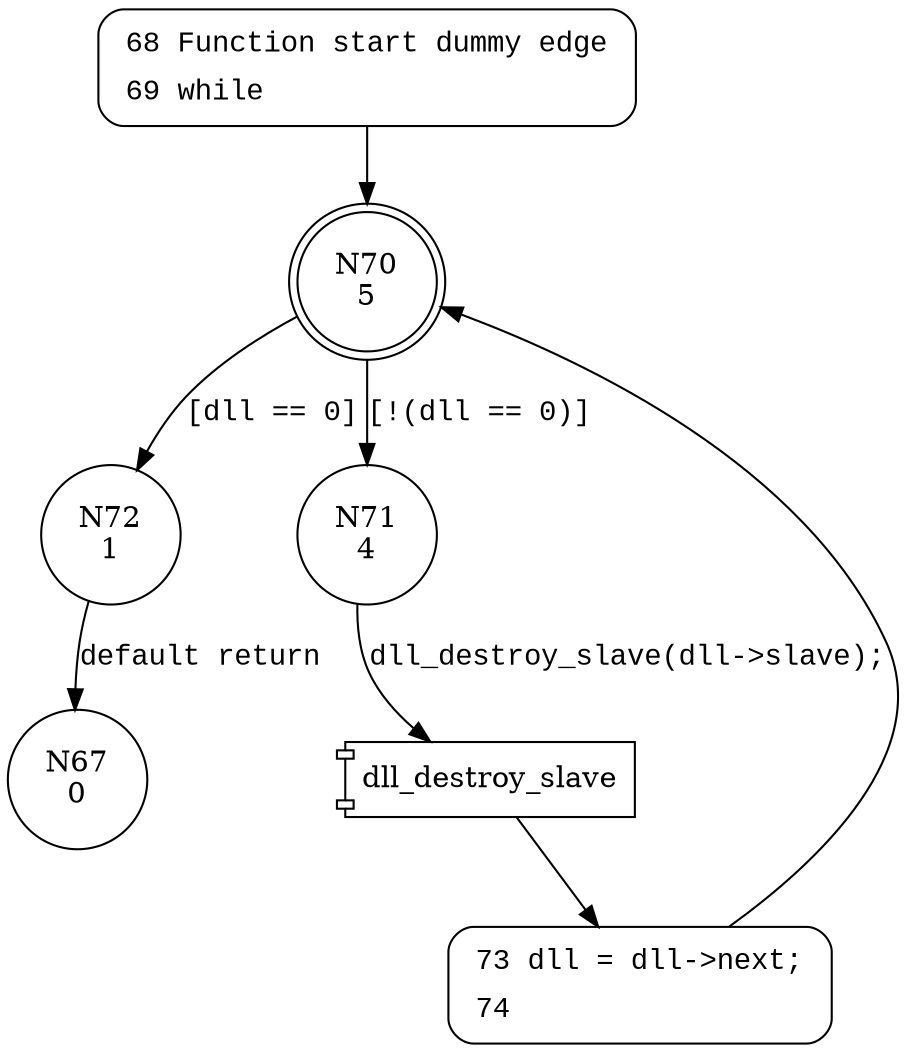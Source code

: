 digraph dll_destroy_nested_lists {
70 [shape="doublecircle" label="N70\n5"]
72 [shape="circle" label="N72\n1"]
71 [shape="circle" label="N71\n4"]
73 [shape="circle" label="N73\n3"]
67 [shape="circle" label="N67\n0"]
68 [style="filled,bold" penwidth="1" fillcolor="white" fontname="Courier New" shape="Mrecord" label=<<table border="0" cellborder="0" cellpadding="3" bgcolor="white"><tr><td align="right">68</td><td align="left">Function start dummy edge</td></tr><tr><td align="right">69</td><td align="left">while</td></tr></table>>]
68 -> 70[label=""]
73 [style="filled,bold" penwidth="1" fillcolor="white" fontname="Courier New" shape="Mrecord" label=<<table border="0" cellborder="0" cellpadding="3" bgcolor="white"><tr><td align="right">73</td><td align="left">dll = dll-&gt;next;</td></tr><tr><td align="right">74</td><td align="left"></td></tr></table>>]
73 -> 70[label=""]
70 -> 72 [label="[dll == 0]" fontname="Courier New"]
70 -> 71 [label="[!(dll == 0)]" fontname="Courier New"]
100003 [shape="component" label="dll_destroy_slave"]
71 -> 100003 [label="dll_destroy_slave(dll->slave);" fontname="Courier New"]
100003 -> 73 [label="" fontname="Courier New"]
72 -> 67 [label="default return" fontname="Courier New"]
}